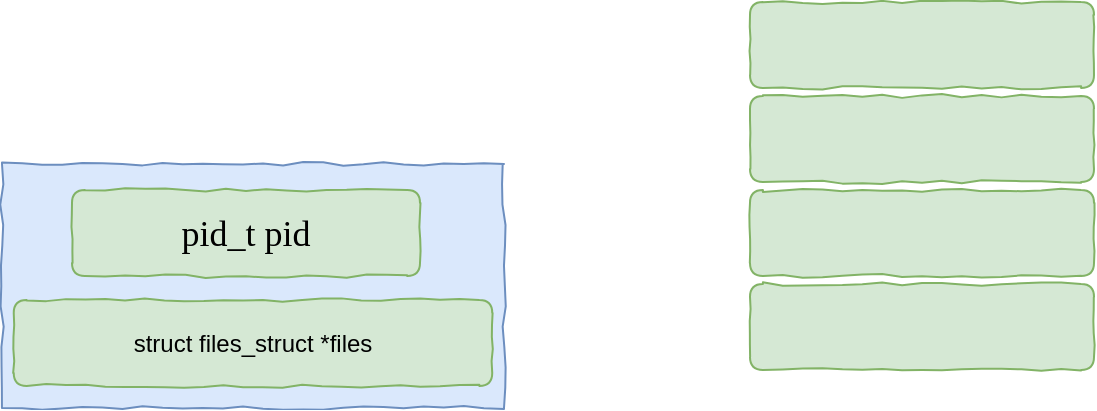 <mxfile version="14.7.6" type="github">
  <diagram id="sjxEpa3AsEOyEJ2MEUTR" name="Page-1">
    <mxGraphModel dx="1741" dy="834" grid="0" gridSize="10" guides="1" tooltips="1" connect="1" arrows="1" fold="1" page="0" pageScale="1" pageWidth="827" pageHeight="1169" math="0" shadow="0">
      <root>
        <mxCell id="0" />
        <mxCell id="1" parent="0" />
        <mxCell id="JA-ZwGv86Hci3zoSByOs-1" value="" style="rounded=1;whiteSpace=wrap;html=1;fillColor=#d5e8d4;strokeColor=#82b366;sketch=1;fillStyle=solid;sketchStyle=comic;" vertex="1" parent="1">
          <mxGeometry x="340" y="213" width="172" height="43" as="geometry" />
        </mxCell>
        <mxCell id="JA-ZwGv86Hci3zoSByOs-2" value="" style="rounded=1;whiteSpace=wrap;html=1;fillColor=#d5e8d4;strokeColor=#82b366;sketch=1;fillStyle=solid;sketchStyle=comic;" vertex="1" parent="1">
          <mxGeometry x="340" y="260" width="172" height="43" as="geometry" />
        </mxCell>
        <mxCell id="JA-ZwGv86Hci3zoSByOs-3" value="" style="rounded=1;whiteSpace=wrap;html=1;fillColor=#d5e8d4;strokeColor=#82b366;sketch=1;fillStyle=solid;sketchStyle=comic;" vertex="1" parent="1">
          <mxGeometry x="340" y="307" width="172" height="43" as="geometry" />
        </mxCell>
        <mxCell id="JA-ZwGv86Hci3zoSByOs-4" value="" style="rounded=1;whiteSpace=wrap;html=1;fillColor=#d5e8d4;strokeColor=#82b366;sketch=1;fillStyle=solid;sketchStyle=comic;" vertex="1" parent="1">
          <mxGeometry x="340" y="354" width="172" height="43" as="geometry" />
        </mxCell>
        <mxCell id="JA-ZwGv86Hci3zoSByOs-5" value="" style="rounded=0;whiteSpace=wrap;html=1;sketch=1;fillColor=#dae8fc;strokeColor=#6c8ebf;fillStyle=solid;sketchStyle=comic;" vertex="1" parent="1">
          <mxGeometry x="-34" y="294" width="251" height="122" as="geometry" />
        </mxCell>
        <mxCell id="JA-ZwGv86Hci3zoSByOs-6" value="&lt;h2&gt;&lt;font face=&quot;Comic Sans MS&quot; style=&quot;font-weight: normal&quot;&gt;pid_t pid&lt;/font&gt;&lt;/h2&gt;" style="rounded=1;whiteSpace=wrap;html=1;fillColor=#d5e8d4;strokeColor=#82b366;sketch=1;fillStyle=solid;glass=0;shadow=0;sketchStyle=comic;" vertex="1" parent="1">
          <mxGeometry x="1" y="307" width="174" height="43" as="geometry" />
        </mxCell>
        <mxCell id="JA-ZwGv86Hci3zoSByOs-7" value="struct files_struct *files" style="rounded=1;whiteSpace=wrap;html=1;fillColor=#d5e8d4;strokeColor=#82b366;sketch=1;fillStyle=solid;sketchStyle=comic;" vertex="1" parent="1">
          <mxGeometry x="-28.13" y="362" width="239.25" height="43" as="geometry" />
        </mxCell>
      </root>
    </mxGraphModel>
  </diagram>
</mxfile>
